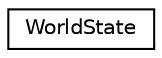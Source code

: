 digraph "Graphical Class Hierarchy"
{
 // LATEX_PDF_SIZE
  edge [fontname="Helvetica",fontsize="10",labelfontname="Helvetica",labelfontsize="10"];
  node [fontname="Helvetica",fontsize="10",shape=record];
  rankdir="LR";
  Node0 [label="WorldState",height=0.2,width=0.4,color="black", fillcolor="white", style="filled",URL="$classWorldState.html",tooltip=" "];
}

